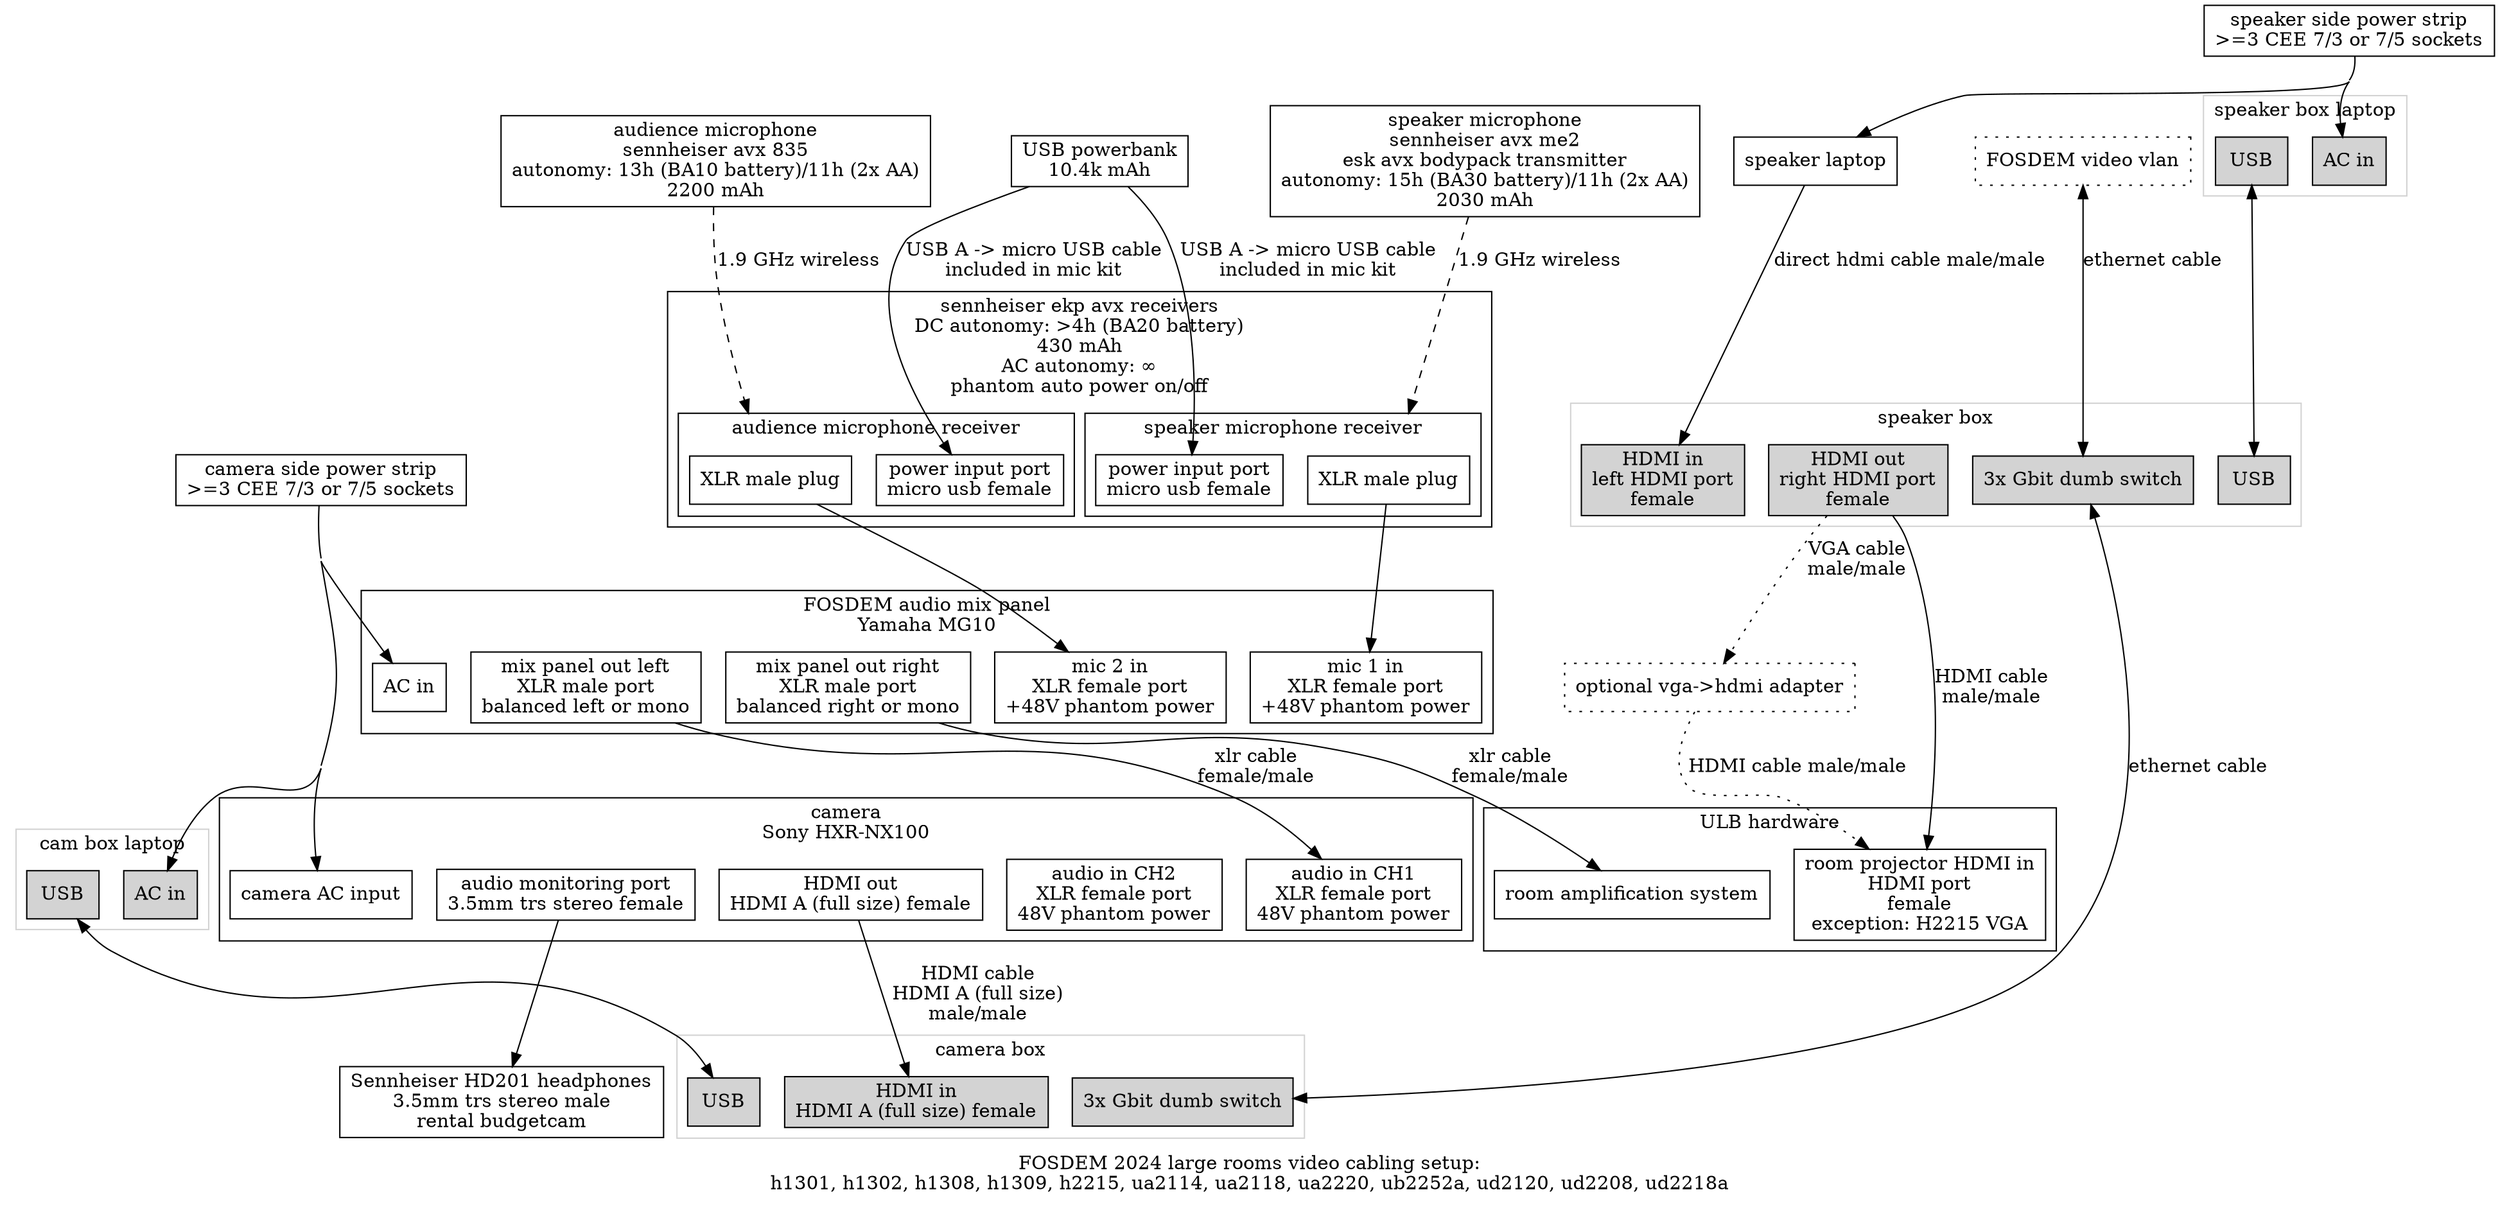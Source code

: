 digraph G {
	label="FOSDEM 2024 large rooms video cabling setup:\nh1301, h1302, h1308, h1309, h2215, ua2114, ua2118, ua2220, ub2252a, ud2120, ud2208, ud2218a";
	concentrate = true;
	compound = true;
	node [shape = box];

	cam_power_strip [label="camera side power strip\n>=3 CEE 7/3 or 7/5 sockets"];

	usb_powerbank [label = "USB powerbank\n10.4k mAh"];
	speaker_microphone [label = "speaker microphone\nsennheiser avx me2\nesk avx bodypack transmitter\nautonomy: 15h (BA30 battery)/11h (2x AA)\n2030 mAh", URL="https://en-us.sennheiser.com/global-downloads/file/6524/AVX_Manual_06_2015_EN.pdf"];
	audience_microphone [label="audience microphone\nsennheiser avx 835\nautonomy: 13h (BA10 battery)/11h (2x AA)\n2200 mAh", URL="https://en-us.sennheiser.com/global-downloads/file/6524/AVX_Manual_06_2015_EN.pdf"];

	subgraph cluster_mic_receivers {
		label="sennheiser ekp avx receivers\nDC autonomy: >4h (BA20 battery)\n430 mAh\nAC autonomy: ∞\nphantom auto power on/off";
		subgraph cluster_speaker_microphone_receiver {
			label = "speaker microphone receiver"
				URL = "https://en-us.sennheiser.com/global-downloads/file/6524/AVX_Manual_06_2015_EN.pdf";
			speaker_microphone_receiver_usb_power_connector [label = "power input port\nmicro usb female"];
			speaker_microphone_receiver_xlr_connector [label = "XLR male plug"];
		}

		subgraph cluster_audience_microphone_receiver {
			label = "audience microphone receiver"
				URL = "https://en-us.sennheiser.com/global-downloads/file/6524/AVX_Manual_06_2015_EN.pdf";
			audience_microphone_receiver_usb_power_connector [label = "power input port\nmicro usb female"];
			audience_microphone_receiver_xlr_connector [label = "XLR male plug"];
		}
	}

	subgraph cluster_mix_panel {
		label = "FOSDEM audio mix panel\nYamaha MG10";
		url = "http://usa.yamaha.com/products/live_sound/mixers/analog-mixers/mg_standard_model/mg10/";
		mix_panel_mic_1_in [label="mic 1 in\nXLR female port\n+48V phantom power"];
		mix_panel_mic_2_in [label="mic 2 in\nXLR female port\n+48V phantom power"];
		mix_panel_out_1 [label="mix panel out left\nXLR male port\nbalanced left or mono"];
		mix_panel_out_2 [label="mix panel out right\nXLR male port\nbalanced right or mono"];
		mix_panel_ac_in [label="AC in"];
	}


	subgraph cluster_camera {
		label="camera\nSony HXR-NX100"
			URL="https://pro.sony.com/bbsccms/assets/files/micro/nxcam/latest/Sony_HXR-NX100.pdf";
		camera_xlr_in_1 [label = "audio in CH1\nXLR female port\n48V phantom power"];
		camera_xlr_in_2 [label = "audio in CH2\nXLR female port\n48V phantom power"];
		camera_hdmi_out [label = "HDMI out\nHDMI A (full size) female"];
		camera_audio_monitor [label="audio monitoring port\n3.5mm trs stereo female"];
		camera_ac_in [label="camera AC input"];
	}


	subgraph fosdem_network {
		color = lightgrey;
		node [style = filled];
		//parts

		subgraph cam {
			label = "";
			subgraph cluster_cam_laptop {
				label = "cam box laptop";
				cam_laptop_ac_in [label="AC in"];
				cam_laptop_usb [label="USB"];
			}
			subgraph cluster_cam_box {
				label = "camera box";
				URL = "https://github.com/FOSDEM/video";
				cam_box_hdmi_in [label="HDMI in\nHDMI A (full size) female"];
				cam_box_switch [label="3x Gbit dumb switch"];
				cam_box_usb [label="USB"];
			}
			cam_laptop_usb -> cam_box_usb [ dir = "both" ];
		}

		subgraph speaker {
			label="";
			subgraph cluster_speaker_box {
				label = "speaker box";
				URL = "https://github.com/FOSDEM/video";
				speaker_box_hdmi_in [label="HDMI in\nleft HDMI port\nfemale"];
				speaker_box_hdmi_out [label="HDMI out\nright HDMI port\nfemale"];
				speaker_box_switch [label="3x Gbit dumb switch"];
				speaker_box_usb [label="USB"];
			}
				subgraph cluster_speaker_video_laptop {
				label = "speaker box laptop"
				speaker_video_laptop_ac_in [label="AC in"];
				speaker_video_laptop_usb [label="USB"];
			}
			speaker_video_laptop_usb -> speaker_box_usb [ dir = "both" ];
		}
	
	}


	subgraph cluster_ulb_hardware {
		label = "ULB hardware";
		room_amplification [label="room amplification system"];
		room_projector [label="room projector HDMI in\nHDMI port\nfemale\nexception: H2215 VGA"];
	}
	speaker_power_strip [label="speaker side power strip\n>=3 CEE 7/3 or 7/5 sockets"];

	room_projector_optional_adapter [label = "optional vga->hdmi adapter", style="dotted"];
	speaker_laptop [label = "speaker laptop"];

	headphones [label="Sennheiser HD201 headphones\n3.5mm trs stereo male\nrental budgetcam", URL="https://en-us.sennheiser.com/over-ear-headphones-hd-201"];
	video_vlan [label="FOSDEM video vlan", style="dotted"];

	speaker_microphone -> speaker_microphone_receiver_xlr_connector [label = "1.9 GHz wireless", lhead = cluster_speaker_microphone_receiver, style = dashed ];
	usb_powerbank -> speaker_microphone_receiver_usb_power_connector [label = "USB A -> micro USB cable\nincluded in mic kit"];
	speaker_microphone_receiver_xlr_connector -> mix_panel_mic_1_in;

	audience_microphone -> audience_microphone_receiver_xlr_connector [label = "1.9 GHz wireless", lhead = cluster_audience_microphone_receiver, style = dashed ];
	usb_powerbank -> audience_microphone_receiver_usb_power_connector [label = "USB A -> micro USB cable\nincluded in mic kit"];
	audience_microphone_receiver_xlr_connector -> mix_panel_mic_2_in;

	mix_panel_out_1 -> camera_xlr_in_1 [label = "xlr cable\nfemale/male"];
	mix_panel_out_2 -> room_amplification [label = "xlr cable\nfemale/male"];
	speaker_laptop -> speaker_box_hdmi_in [label = "direct hdmi cable male/male"];
	speaker_box_hdmi_out -> room_projector_optional_adapter [label = "VGA cable\nmale/male", style = "dotted"];
	room_projector_optional_adapter -> room_projector [label = "HDMI cable male/male", style = "dotted"];
	camera_hdmi_out -> cam_box_hdmi_in [label = "HDMI cable\nHDMI A (full size)\nmale/male"];
	speaker_box_hdmi_out -> room_projector [label = "HDMI cable\nmale/male"];
	camera_audio_monitor -> headphones;
	video_vlan -> speaker_box_switch  [dir = "both", label = "ethernet cable"];
	speaker_box_switch -> cam_box_switch [dir = "both", label = "ethernet cable"];

	# AC power
	cam_power_strip -> camera_ac_in;
	cam_power_strip -> cam_laptop_ac_in;
	cam_power_strip -> mix_panel_ac_in;

	speaker_power_strip -> speaker_laptop;
	speaker_power_strip -> speaker_video_laptop_ac_in;
}
